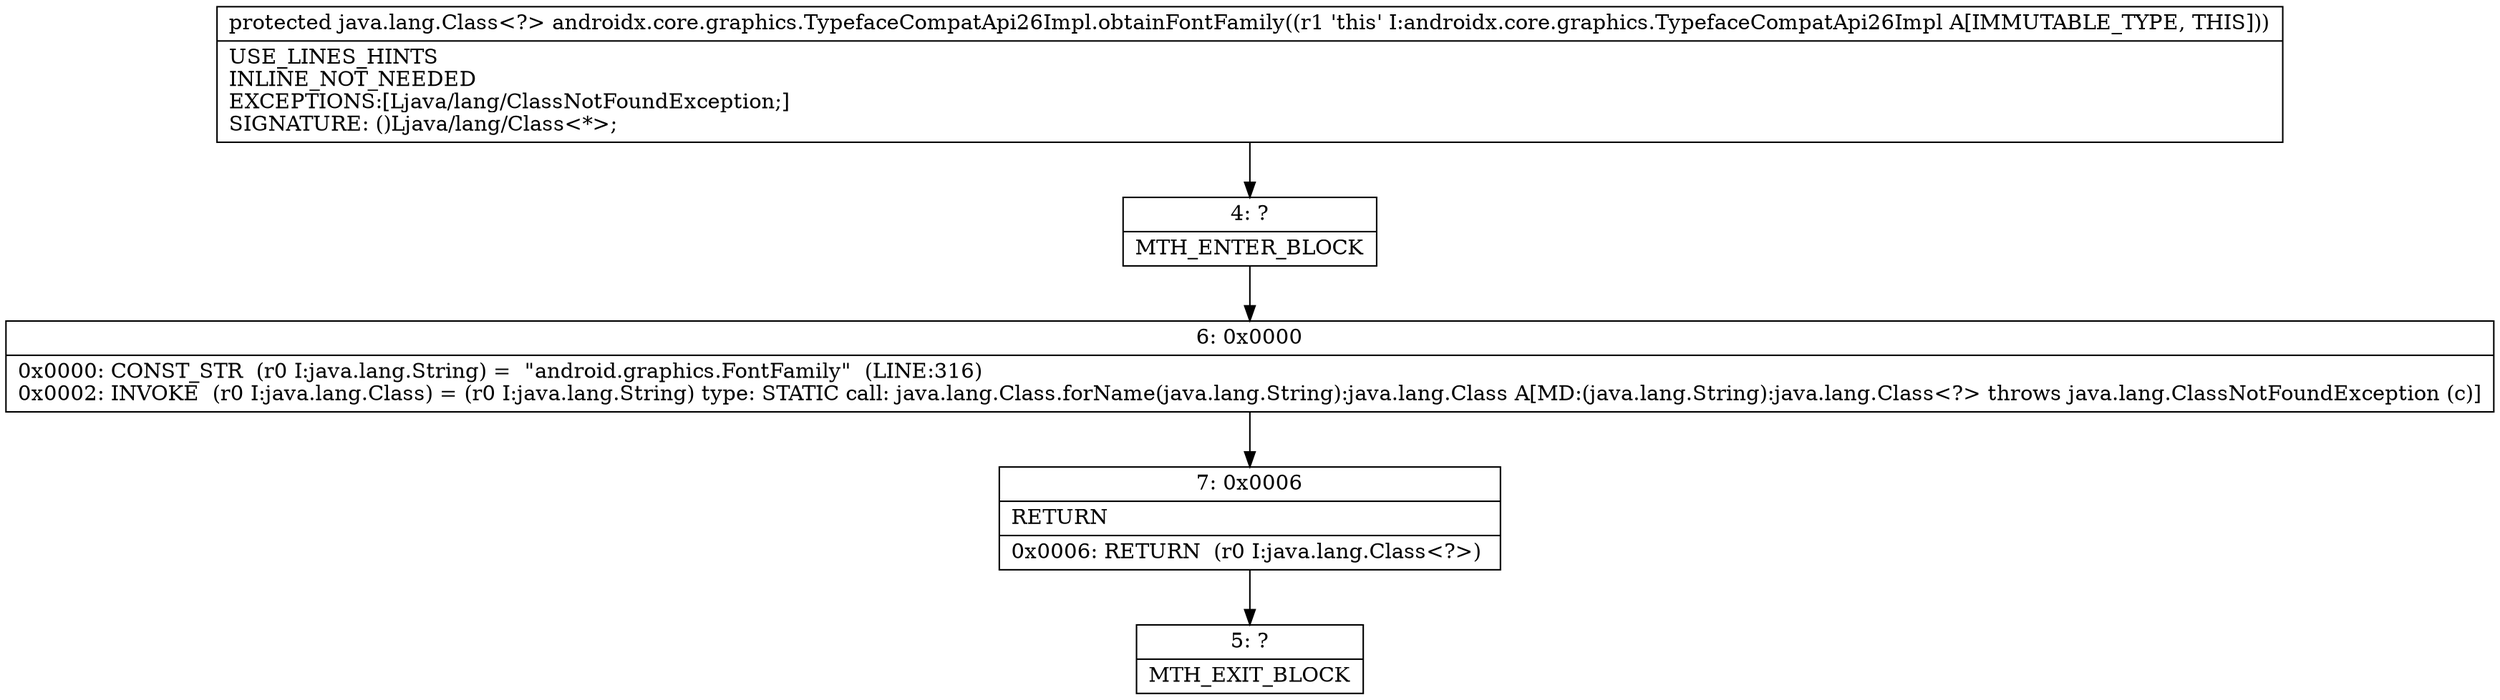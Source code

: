 digraph "CFG forandroidx.core.graphics.TypefaceCompatApi26Impl.obtainFontFamily()Ljava\/lang\/Class;" {
Node_4 [shape=record,label="{4\:\ ?|MTH_ENTER_BLOCK\l}"];
Node_6 [shape=record,label="{6\:\ 0x0000|0x0000: CONST_STR  (r0 I:java.lang.String) =  \"android.graphics.FontFamily\"  (LINE:316)\l0x0002: INVOKE  (r0 I:java.lang.Class) = (r0 I:java.lang.String) type: STATIC call: java.lang.Class.forName(java.lang.String):java.lang.Class A[MD:(java.lang.String):java.lang.Class\<?\> throws java.lang.ClassNotFoundException (c)]\l}"];
Node_7 [shape=record,label="{7\:\ 0x0006|RETURN\l|0x0006: RETURN  (r0 I:java.lang.Class\<?\>) \l}"];
Node_5 [shape=record,label="{5\:\ ?|MTH_EXIT_BLOCK\l}"];
MethodNode[shape=record,label="{protected java.lang.Class\<?\> androidx.core.graphics.TypefaceCompatApi26Impl.obtainFontFamily((r1 'this' I:androidx.core.graphics.TypefaceCompatApi26Impl A[IMMUTABLE_TYPE, THIS]))  | USE_LINES_HINTS\lINLINE_NOT_NEEDED\lEXCEPTIONS:[Ljava\/lang\/ClassNotFoundException;]\lSIGNATURE: ()Ljava\/lang\/Class\<*\>;\l}"];
MethodNode -> Node_4;Node_4 -> Node_6;
Node_6 -> Node_7;
Node_7 -> Node_5;
}

